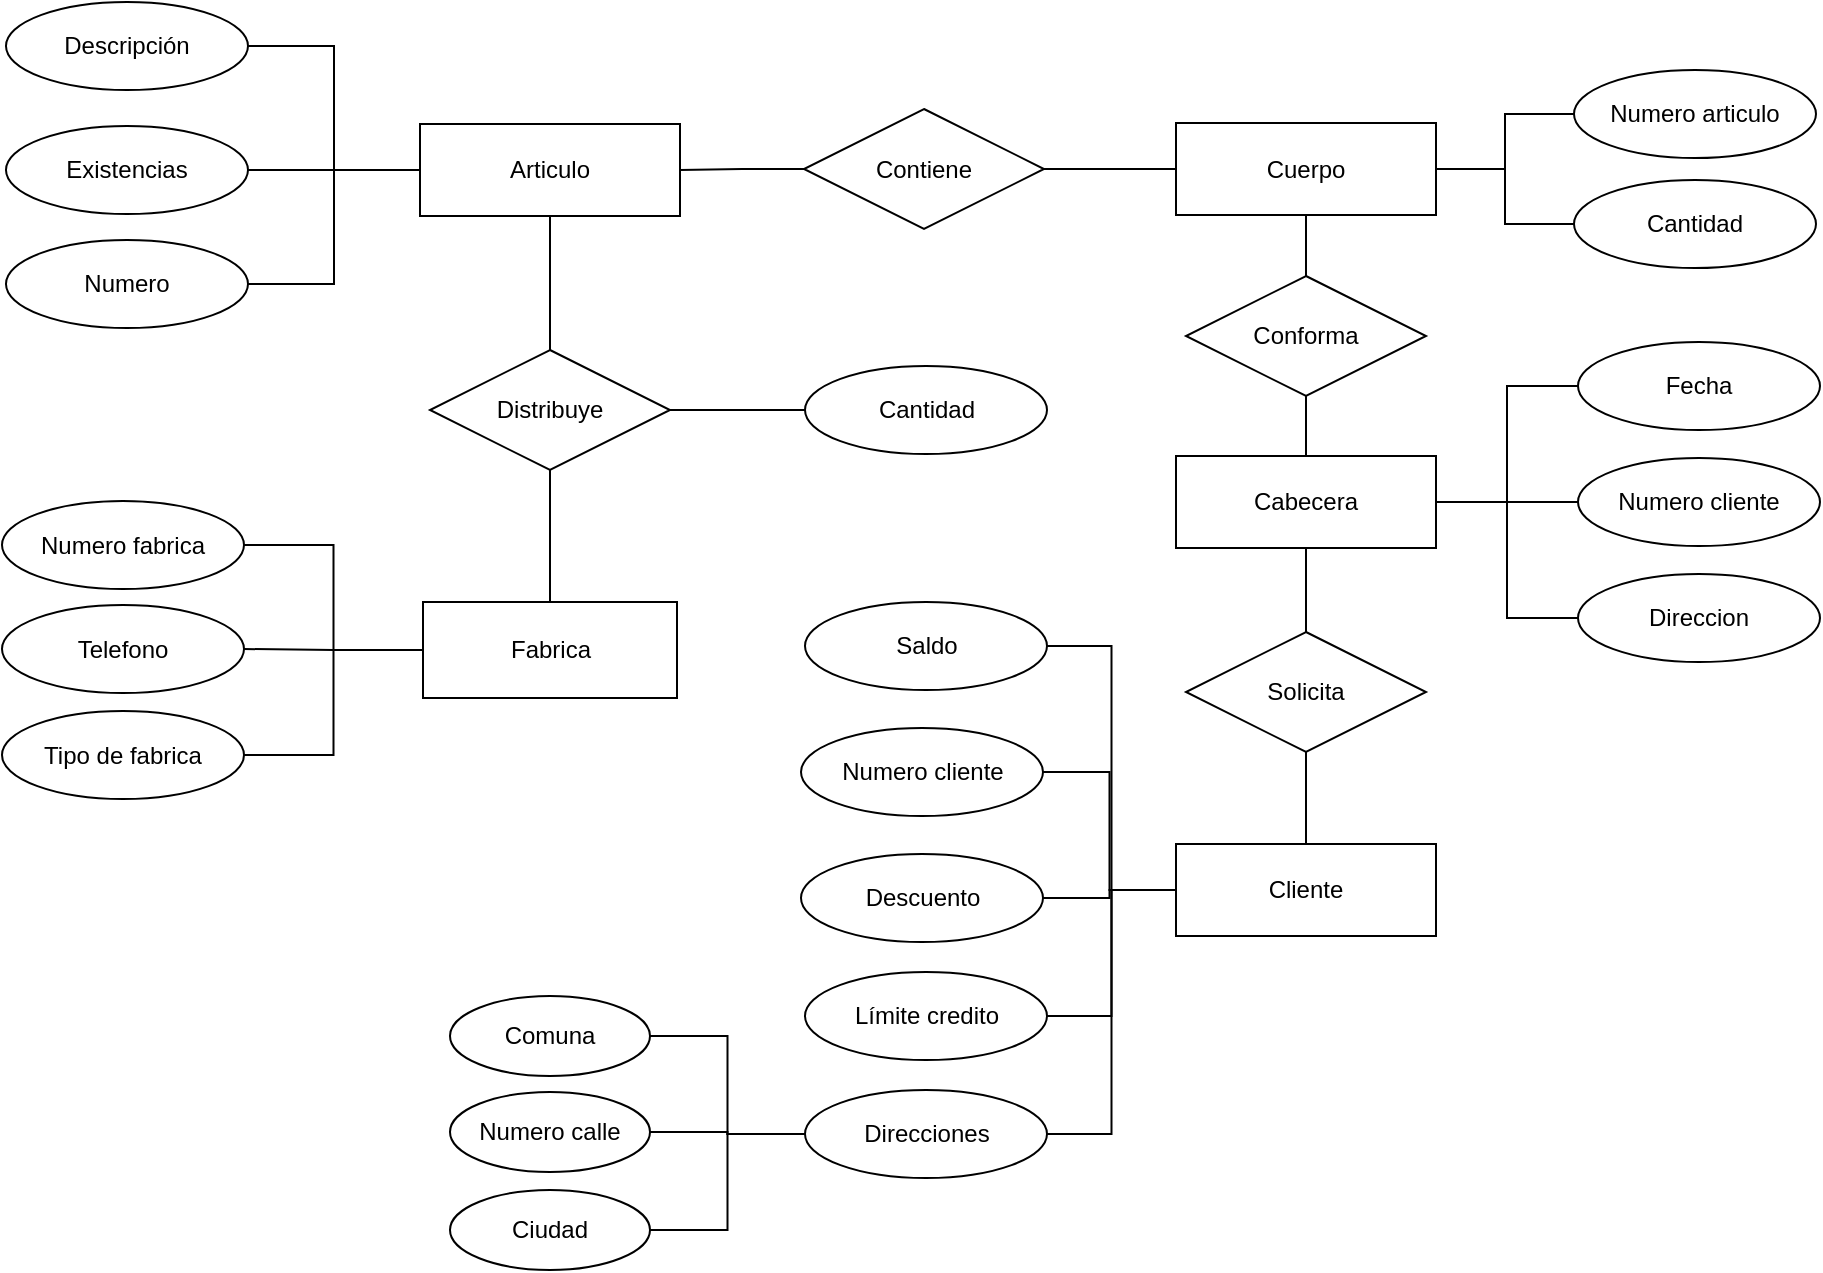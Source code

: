 <mxfile version="26.2.14">
  <diagram id="R2lEEEUBdFMjLlhIrx00" name="Page-1">
    <mxGraphModel dx="1303" dy="1818" grid="1" gridSize="10" guides="1" tooltips="1" connect="1" arrows="1" fold="1" page="1" pageScale="1" pageWidth="850" pageHeight="1100" math="0" shadow="0" extFonts="Permanent Marker^https://fonts.googleapis.com/css?family=Permanent+Marker">
      <root>
        <mxCell id="0" />
        <mxCell id="1" parent="0" />
        <mxCell id="CIyOpY6YiamUSznfoH54-117" style="edgeStyle=orthogonalEdgeStyle;shape=connector;rounded=0;orthogonalLoop=1;jettySize=auto;html=1;exitX=0;exitY=0.5;exitDx=0;exitDy=0;entryX=1;entryY=0.5;entryDx=0;entryDy=0;strokeColor=default;align=center;verticalAlign=middle;fontFamily=Helvetica;fontSize=12;fontColor=default;labelBackgroundColor=default;startFill=0;startSize=8;endArrow=none;endSize=8;" edge="1" parent="1" source="CIyOpY6YiamUSznfoH54-120" target="CIyOpY6YiamUSznfoH54-126">
          <mxGeometry relative="1" as="geometry" />
        </mxCell>
        <mxCell id="CIyOpY6YiamUSznfoH54-118" style="edgeStyle=orthogonalEdgeStyle;shape=connector;rounded=0;orthogonalLoop=1;jettySize=auto;html=1;exitX=0;exitY=0.5;exitDx=0;exitDy=0;entryX=1;entryY=0.5;entryDx=0;entryDy=0;strokeColor=default;align=center;verticalAlign=middle;fontFamily=Helvetica;fontSize=12;fontColor=default;labelBackgroundColor=default;startFill=0;startSize=8;endArrow=none;endSize=8;" edge="1" parent="1" source="CIyOpY6YiamUSznfoH54-120" target="CIyOpY6YiamUSznfoH54-124">
          <mxGeometry relative="1" as="geometry" />
        </mxCell>
        <mxCell id="CIyOpY6YiamUSznfoH54-119" style="edgeStyle=orthogonalEdgeStyle;shape=connector;rounded=0;orthogonalLoop=1;jettySize=auto;html=1;exitX=0;exitY=0.5;exitDx=0;exitDy=0;entryX=1;entryY=0.5;entryDx=0;entryDy=0;strokeColor=default;align=center;verticalAlign=middle;fontFamily=Helvetica;fontSize=12;fontColor=default;labelBackgroundColor=default;startFill=0;startSize=8;endArrow=none;endSize=8;" edge="1" parent="1" source="CIyOpY6YiamUSznfoH54-120" target="CIyOpY6YiamUSznfoH54-125">
          <mxGeometry relative="1" as="geometry" />
        </mxCell>
        <mxCell id="CIyOpY6YiamUSznfoH54-120" value="Cliente" style="rounded=0;whiteSpace=wrap;html=1;" vertex="1" parent="1">
          <mxGeometry x="637" y="401" width="130" height="46" as="geometry" />
        </mxCell>
        <mxCell id="CIyOpY6YiamUSznfoH54-121" style="edgeStyle=none;curved=1;rounded=0;orthogonalLoop=1;jettySize=auto;html=1;exitX=0.5;exitY=0;exitDx=0;exitDy=0;fontSize=12;startSize=8;endSize=8;" edge="1" parent="1" source="CIyOpY6YiamUSznfoH54-120" target="CIyOpY6YiamUSznfoH54-120">
          <mxGeometry relative="1" as="geometry" />
        </mxCell>
        <mxCell id="CIyOpY6YiamUSznfoH54-122" style="edgeStyle=orthogonalEdgeStyle;rounded=0;orthogonalLoop=1;jettySize=auto;html=1;exitX=1;exitY=0.5;exitDx=0;exitDy=0;entryX=0;entryY=0.5;entryDx=0;entryDy=0;fontSize=12;startSize=8;endSize=8;endArrow=none;startFill=0;" edge="1" parent="1" source="CIyOpY6YiamUSznfoH54-123" target="CIyOpY6YiamUSznfoH54-120">
          <mxGeometry relative="1" as="geometry" />
        </mxCell>
        <mxCell id="CIyOpY6YiamUSznfoH54-123" value="Numero cliente" style="ellipse;whiteSpace=wrap;html=1;" vertex="1" parent="1">
          <mxGeometry x="449.5" y="343" width="121" height="44" as="geometry" />
        </mxCell>
        <mxCell id="CIyOpY6YiamUSznfoH54-124" value="Direcciones" style="ellipse;whiteSpace=wrap;html=1;" vertex="1" parent="1">
          <mxGeometry x="451.5" y="524" width="121" height="44" as="geometry" />
        </mxCell>
        <mxCell id="CIyOpY6YiamUSznfoH54-125" value="Saldo" style="ellipse;whiteSpace=wrap;html=1;" vertex="1" parent="1">
          <mxGeometry x="451.5" y="280" width="121" height="44" as="geometry" />
        </mxCell>
        <mxCell id="CIyOpY6YiamUSznfoH54-126" value="Límite credito" style="ellipse;whiteSpace=wrap;html=1;" vertex="1" parent="1">
          <mxGeometry x="451.5" y="465" width="121" height="44" as="geometry" />
        </mxCell>
        <mxCell id="CIyOpY6YiamUSznfoH54-127" style="edgeStyle=orthogonalEdgeStyle;shape=connector;rounded=0;orthogonalLoop=1;jettySize=auto;html=1;exitX=1;exitY=0.5;exitDx=0;exitDy=0;entryX=0;entryY=0.5;entryDx=0;entryDy=0;strokeColor=default;align=center;verticalAlign=middle;fontFamily=Helvetica;fontSize=12;fontColor=default;labelBackgroundColor=default;startFill=0;startSize=8;endArrow=none;endSize=8;" edge="1" parent="1" source="CIyOpY6YiamUSznfoH54-128" target="CIyOpY6YiamUSznfoH54-120">
          <mxGeometry relative="1" as="geometry" />
        </mxCell>
        <mxCell id="CIyOpY6YiamUSznfoH54-128" value="Descuento" style="ellipse;whiteSpace=wrap;html=1;" vertex="1" parent="1">
          <mxGeometry x="449.5" y="406" width="121" height="44" as="geometry" />
        </mxCell>
        <mxCell id="CIyOpY6YiamUSznfoH54-129" style="edgeStyle=orthogonalEdgeStyle;shape=connector;rounded=0;orthogonalLoop=1;jettySize=auto;html=1;exitX=0;exitY=0.5;exitDx=0;exitDy=0;entryX=1;entryY=0.5;entryDx=0;entryDy=0;strokeColor=default;align=center;verticalAlign=middle;fontFamily=Helvetica;fontSize=12;fontColor=default;labelBackgroundColor=default;startFill=0;startSize=8;endArrow=none;endSize=8;" edge="1" parent="1" source="CIyOpY6YiamUSznfoH54-131" target="CIyOpY6YiamUSznfoH54-132">
          <mxGeometry relative="1" as="geometry" />
        </mxCell>
        <mxCell id="CIyOpY6YiamUSznfoH54-130" style="edgeStyle=orthogonalEdgeStyle;shape=connector;rounded=0;orthogonalLoop=1;jettySize=auto;html=1;exitX=0.5;exitY=1;exitDx=0;exitDy=0;entryX=0.5;entryY=0;entryDx=0;entryDy=0;strokeColor=default;align=center;verticalAlign=middle;fontFamily=Helvetica;fontSize=12;fontColor=default;labelBackgroundColor=default;startFill=0;startSize=8;endArrow=none;endSize=8;" edge="1" parent="1" source="CIyOpY6YiamUSznfoH54-131" target="CIyOpY6YiamUSznfoH54-173">
          <mxGeometry relative="1" as="geometry" />
        </mxCell>
        <mxCell id="CIyOpY6YiamUSznfoH54-131" value="Articulo" style="rounded=0;whiteSpace=wrap;html=1;" vertex="1" parent="1">
          <mxGeometry x="259" y="41" width="130" height="46" as="geometry" />
        </mxCell>
        <mxCell id="CIyOpY6YiamUSznfoH54-132" value="Numero" style="ellipse;whiteSpace=wrap;html=1;" vertex="1" parent="1">
          <mxGeometry x="52" y="99" width="121" height="44" as="geometry" />
        </mxCell>
        <mxCell id="CIyOpY6YiamUSznfoH54-133" style="edgeStyle=orthogonalEdgeStyle;shape=connector;rounded=0;orthogonalLoop=1;jettySize=auto;html=1;exitX=1;exitY=0.5;exitDx=0;exitDy=0;entryX=0;entryY=0.5;entryDx=0;entryDy=0;strokeColor=default;align=center;verticalAlign=middle;fontFamily=Helvetica;fontSize=12;fontColor=default;labelBackgroundColor=default;startFill=0;startSize=8;endArrow=none;endSize=8;" edge="1" parent="1" source="CIyOpY6YiamUSznfoH54-136" target="CIyOpY6YiamUSznfoH54-144">
          <mxGeometry relative="1" as="geometry" />
        </mxCell>
        <mxCell id="CIyOpY6YiamUSznfoH54-134" style="edgeStyle=orthogonalEdgeStyle;shape=connector;rounded=0;orthogonalLoop=1;jettySize=auto;html=1;exitX=1;exitY=0.5;exitDx=0;exitDy=0;entryX=0;entryY=0.5;entryDx=0;entryDy=0;strokeColor=default;align=center;verticalAlign=middle;fontFamily=Helvetica;fontSize=12;fontColor=default;labelBackgroundColor=default;startFill=0;startSize=8;endArrow=none;endSize=8;" edge="1" parent="1" source="CIyOpY6YiamUSznfoH54-136" target="CIyOpY6YiamUSznfoH54-143">
          <mxGeometry relative="1" as="geometry" />
        </mxCell>
        <mxCell id="CIyOpY6YiamUSznfoH54-135" style="edgeStyle=orthogonalEdgeStyle;shape=connector;rounded=0;orthogonalLoop=1;jettySize=auto;html=1;exitX=0.5;exitY=1;exitDx=0;exitDy=0;entryX=0.5;entryY=0;entryDx=0;entryDy=0;strokeColor=default;align=center;verticalAlign=middle;fontFamily=Helvetica;fontSize=12;fontColor=default;labelBackgroundColor=default;startFill=0;startSize=8;endArrow=none;endSize=8;" edge="1" parent="1" source="CIyOpY6YiamUSznfoH54-136" target="CIyOpY6YiamUSznfoH54-167">
          <mxGeometry relative="1" as="geometry" />
        </mxCell>
        <mxCell id="CIyOpY6YiamUSznfoH54-136" value="Cabecera" style="rounded=0;whiteSpace=wrap;html=1;" vertex="1" parent="1">
          <mxGeometry x="637" y="207" width="130" height="46" as="geometry" />
        </mxCell>
        <mxCell id="CIyOpY6YiamUSznfoH54-137" style="edgeStyle=orthogonalEdgeStyle;shape=connector;rounded=0;orthogonalLoop=1;jettySize=auto;html=1;exitX=1;exitY=0.5;exitDx=0;exitDy=0;entryX=0;entryY=0.5;entryDx=0;entryDy=0;strokeColor=default;align=center;verticalAlign=middle;fontFamily=Helvetica;fontSize=12;fontColor=default;labelBackgroundColor=default;startFill=0;startSize=8;endArrow=none;endSize=8;" edge="1" parent="1" source="CIyOpY6YiamUSznfoH54-140" target="CIyOpY6YiamUSznfoH54-145">
          <mxGeometry relative="1" as="geometry" />
        </mxCell>
        <mxCell id="CIyOpY6YiamUSznfoH54-138" style="edgeStyle=orthogonalEdgeStyle;shape=connector;rounded=0;orthogonalLoop=1;jettySize=auto;html=1;exitX=0.5;exitY=1;exitDx=0;exitDy=0;strokeColor=default;align=center;verticalAlign=middle;fontFamily=Helvetica;fontSize=12;fontColor=default;labelBackgroundColor=default;startFill=0;startSize=8;endArrow=none;endSize=8;" edge="1" parent="1" source="CIyOpY6YiamUSznfoH54-140" target="CIyOpY6YiamUSznfoH54-169">
          <mxGeometry relative="1" as="geometry" />
        </mxCell>
        <mxCell id="CIyOpY6YiamUSznfoH54-139" style="edgeStyle=orthogonalEdgeStyle;shape=connector;rounded=0;orthogonalLoop=1;jettySize=auto;html=1;exitX=0;exitY=0.5;exitDx=0;exitDy=0;entryX=1;entryY=0.5;entryDx=0;entryDy=0;strokeColor=default;align=center;verticalAlign=middle;fontFamily=Helvetica;fontSize=12;fontColor=default;labelBackgroundColor=default;startFill=0;startSize=8;endArrow=none;endSize=8;" edge="1" parent="1" source="CIyOpY6YiamUSznfoH54-140" target="CIyOpY6YiamUSznfoH54-171">
          <mxGeometry relative="1" as="geometry" />
        </mxCell>
        <mxCell id="CIyOpY6YiamUSznfoH54-140" value="Cuerpo" style="rounded=0;whiteSpace=wrap;html=1;" vertex="1" parent="1">
          <mxGeometry x="637" y="40.5" width="130" height="46" as="geometry" />
        </mxCell>
        <mxCell id="CIyOpY6YiamUSznfoH54-141" style="edgeStyle=orthogonalEdgeStyle;shape=connector;rounded=0;orthogonalLoop=1;jettySize=auto;html=1;exitX=0;exitY=0.5;exitDx=0;exitDy=0;entryX=1;entryY=0.5;entryDx=0;entryDy=0;strokeColor=default;align=center;verticalAlign=middle;fontFamily=Helvetica;fontSize=12;fontColor=default;labelBackgroundColor=default;startFill=0;startSize=8;endArrow=none;endSize=8;" edge="1" parent="1" source="CIyOpY6YiamUSznfoH54-142" target="CIyOpY6YiamUSznfoH54-136">
          <mxGeometry relative="1" as="geometry" />
        </mxCell>
        <mxCell id="CIyOpY6YiamUSznfoH54-142" value="Numero cliente" style="ellipse;whiteSpace=wrap;html=1;" vertex="1" parent="1">
          <mxGeometry x="838" y="208" width="121" height="44" as="geometry" />
        </mxCell>
        <mxCell id="CIyOpY6YiamUSznfoH54-143" value="Direccion" style="ellipse;whiteSpace=wrap;html=1;" vertex="1" parent="1">
          <mxGeometry x="838" y="266" width="121" height="44" as="geometry" />
        </mxCell>
        <mxCell id="CIyOpY6YiamUSznfoH54-144" value="Fecha" style="ellipse;whiteSpace=wrap;html=1;" vertex="1" parent="1">
          <mxGeometry x="838" y="150" width="121" height="44" as="geometry" />
        </mxCell>
        <mxCell id="CIyOpY6YiamUSznfoH54-145" value="Numero articulo" style="ellipse;whiteSpace=wrap;html=1;" vertex="1" parent="1">
          <mxGeometry x="836" y="14" width="121" height="44" as="geometry" />
        </mxCell>
        <mxCell id="CIyOpY6YiamUSznfoH54-146" style="edgeStyle=orthogonalEdgeStyle;shape=connector;rounded=0;orthogonalLoop=1;jettySize=auto;html=1;exitX=0;exitY=0.5;exitDx=0;exitDy=0;entryX=1;entryY=0.5;entryDx=0;entryDy=0;strokeColor=default;align=center;verticalAlign=middle;fontFamily=Helvetica;fontSize=12;fontColor=default;labelBackgroundColor=default;startFill=0;startSize=8;endArrow=none;endSize=8;" edge="1" parent="1" source="CIyOpY6YiamUSznfoH54-147" target="CIyOpY6YiamUSznfoH54-140">
          <mxGeometry relative="1" as="geometry" />
        </mxCell>
        <mxCell id="CIyOpY6YiamUSznfoH54-147" value="Cantidad" style="ellipse;whiteSpace=wrap;html=1;" vertex="1" parent="1">
          <mxGeometry x="836" y="69" width="121" height="44" as="geometry" />
        </mxCell>
        <mxCell id="CIyOpY6YiamUSznfoH54-148" style="edgeStyle=orthogonalEdgeStyle;shape=connector;rounded=0;orthogonalLoop=1;jettySize=auto;html=1;exitX=0;exitY=0.5;exitDx=0;exitDy=0;entryX=1;entryY=0.5;entryDx=0;entryDy=0;strokeColor=default;align=center;verticalAlign=middle;fontFamily=Helvetica;fontSize=12;fontColor=default;labelBackgroundColor=default;startFill=0;startSize=8;endArrow=none;endSize=8;" edge="1" parent="1" source="CIyOpY6YiamUSznfoH54-152" target="CIyOpY6YiamUSznfoH54-161">
          <mxGeometry relative="1" as="geometry" />
        </mxCell>
        <mxCell id="CIyOpY6YiamUSznfoH54-149" style="edgeStyle=orthogonalEdgeStyle;shape=connector;rounded=0;orthogonalLoop=1;jettySize=auto;html=1;exitX=0;exitY=0.5;exitDx=0;exitDy=0;entryX=1;entryY=0.5;entryDx=0;entryDy=0;strokeColor=default;align=center;verticalAlign=middle;fontFamily=Helvetica;fontSize=12;fontColor=default;labelBackgroundColor=default;startFill=0;startSize=8;endArrow=none;endSize=8;" edge="1" parent="1" source="CIyOpY6YiamUSznfoH54-152" target="CIyOpY6YiamUSznfoH54-153">
          <mxGeometry relative="1" as="geometry" />
        </mxCell>
        <mxCell id="CIyOpY6YiamUSznfoH54-150" style="edgeStyle=orthogonalEdgeStyle;shape=connector;rounded=0;orthogonalLoop=1;jettySize=auto;html=1;exitX=0;exitY=0.5;exitDx=0;exitDy=0;entryX=1;entryY=0.5;entryDx=0;entryDy=0;strokeColor=default;align=center;verticalAlign=middle;fontFamily=Helvetica;fontSize=12;fontColor=default;labelBackgroundColor=default;startFill=0;startSize=8;endArrow=none;endSize=8;" edge="1" parent="1" source="CIyOpY6YiamUSznfoH54-152" target="CIyOpY6YiamUSznfoH54-160">
          <mxGeometry relative="1" as="geometry" />
        </mxCell>
        <mxCell id="CIyOpY6YiamUSznfoH54-151" style="edgeStyle=orthogonalEdgeStyle;shape=connector;rounded=0;orthogonalLoop=1;jettySize=auto;html=1;exitX=0.5;exitY=0;exitDx=0;exitDy=0;entryX=0.5;entryY=1;entryDx=0;entryDy=0;strokeColor=default;align=center;verticalAlign=middle;fontFamily=Helvetica;fontSize=12;fontColor=default;labelBackgroundColor=default;startFill=0;startSize=8;endArrow=none;endSize=8;" edge="1" parent="1" source="CIyOpY6YiamUSznfoH54-152" target="CIyOpY6YiamUSznfoH54-173">
          <mxGeometry relative="1" as="geometry" />
        </mxCell>
        <mxCell id="CIyOpY6YiamUSznfoH54-152" value="Fabrica" style="whiteSpace=wrap;html=1;align=center;fontFamily=Helvetica;fontSize=12;fontColor=default;labelBackgroundColor=default;" vertex="1" parent="1">
          <mxGeometry x="260.5" y="280" width="127" height="48" as="geometry" />
        </mxCell>
        <mxCell id="CIyOpY6YiamUSznfoH54-153" value="Telefono" style="ellipse;whiteSpace=wrap;html=1;" vertex="1" parent="1">
          <mxGeometry x="50" y="281.5" width="121" height="44" as="geometry" />
        </mxCell>
        <mxCell id="CIyOpY6YiamUSznfoH54-154" style="edgeStyle=orthogonalEdgeStyle;shape=connector;rounded=0;orthogonalLoop=1;jettySize=auto;html=1;exitX=1;exitY=0.5;exitDx=0;exitDy=0;entryX=0;entryY=0.5;entryDx=0;entryDy=0;strokeColor=default;align=center;verticalAlign=middle;fontFamily=Helvetica;fontSize=12;fontColor=default;labelBackgroundColor=default;startFill=0;startSize=8;endArrow=none;endSize=8;" edge="1" parent="1" source="CIyOpY6YiamUSznfoH54-155" target="CIyOpY6YiamUSznfoH54-124">
          <mxGeometry relative="1" as="geometry" />
        </mxCell>
        <mxCell id="CIyOpY6YiamUSznfoH54-155" value="Numero calle" style="ellipse;whiteSpace=wrap;html=1;align=center;fontFamily=Helvetica;fontSize=12;fontColor=default;labelBackgroundColor=default;" vertex="1" parent="1">
          <mxGeometry x="274" y="525" width="100" height="40" as="geometry" />
        </mxCell>
        <mxCell id="CIyOpY6YiamUSznfoH54-156" style="edgeStyle=orthogonalEdgeStyle;shape=connector;rounded=0;orthogonalLoop=1;jettySize=auto;html=1;exitX=1;exitY=0.5;exitDx=0;exitDy=0;entryX=0;entryY=0.5;entryDx=0;entryDy=0;strokeColor=default;align=center;verticalAlign=middle;fontFamily=Helvetica;fontSize=12;fontColor=default;labelBackgroundColor=default;startFill=0;startSize=8;endArrow=none;endSize=8;" edge="1" parent="1" source="CIyOpY6YiamUSznfoH54-157" target="CIyOpY6YiamUSznfoH54-124">
          <mxGeometry relative="1" as="geometry" />
        </mxCell>
        <mxCell id="CIyOpY6YiamUSznfoH54-157" value="Comuna" style="ellipse;whiteSpace=wrap;html=1;align=center;fontFamily=Helvetica;fontSize=12;fontColor=default;labelBackgroundColor=default;" vertex="1" parent="1">
          <mxGeometry x="274" y="477" width="100" height="40" as="geometry" />
        </mxCell>
        <mxCell id="CIyOpY6YiamUSznfoH54-158" style="edgeStyle=orthogonalEdgeStyle;shape=connector;rounded=0;orthogonalLoop=1;jettySize=auto;html=1;exitX=1;exitY=0.5;exitDx=0;exitDy=0;entryX=0;entryY=0.5;entryDx=0;entryDy=0;strokeColor=default;align=center;verticalAlign=middle;fontFamily=Helvetica;fontSize=12;fontColor=default;labelBackgroundColor=default;startFill=0;startSize=8;endArrow=none;endSize=8;" edge="1" parent="1" source="CIyOpY6YiamUSznfoH54-159" target="CIyOpY6YiamUSznfoH54-124">
          <mxGeometry relative="1" as="geometry" />
        </mxCell>
        <mxCell id="CIyOpY6YiamUSznfoH54-159" value="Ciudad" style="ellipse;whiteSpace=wrap;html=1;align=center;fontFamily=Helvetica;fontSize=12;fontColor=default;labelBackgroundColor=default;" vertex="1" parent="1">
          <mxGeometry x="274" y="574" width="100" height="40" as="geometry" />
        </mxCell>
        <mxCell id="CIyOpY6YiamUSznfoH54-160" value="Tipo de fabrica" style="ellipse;whiteSpace=wrap;html=1;" vertex="1" parent="1">
          <mxGeometry x="50" y="334.5" width="121" height="44" as="geometry" />
        </mxCell>
        <mxCell id="CIyOpY6YiamUSznfoH54-161" value="Numero fabrica" style="ellipse;whiteSpace=wrap;html=1;" vertex="1" parent="1">
          <mxGeometry x="50" y="229.5" width="121" height="44" as="geometry" />
        </mxCell>
        <mxCell id="CIyOpY6YiamUSznfoH54-162" style="edgeStyle=orthogonalEdgeStyle;shape=connector;rounded=0;orthogonalLoop=1;jettySize=auto;html=1;exitX=1;exitY=0.5;exitDx=0;exitDy=0;entryX=0;entryY=0.5;entryDx=0;entryDy=0;strokeColor=default;align=center;verticalAlign=middle;fontFamily=Helvetica;fontSize=12;fontColor=default;labelBackgroundColor=default;startFill=0;startSize=8;endArrow=none;endSize=8;" edge="1" parent="1" source="CIyOpY6YiamUSznfoH54-163" target="CIyOpY6YiamUSznfoH54-131">
          <mxGeometry relative="1" as="geometry" />
        </mxCell>
        <mxCell id="CIyOpY6YiamUSznfoH54-163" value="Existencias" style="ellipse;whiteSpace=wrap;html=1;" vertex="1" parent="1">
          <mxGeometry x="52" y="42" width="121" height="44" as="geometry" />
        </mxCell>
        <mxCell id="CIyOpY6YiamUSznfoH54-164" style="edgeStyle=orthogonalEdgeStyle;shape=connector;rounded=0;orthogonalLoop=1;jettySize=auto;html=1;exitX=1;exitY=0.5;exitDx=0;exitDy=0;entryX=0;entryY=0.5;entryDx=0;entryDy=0;strokeColor=default;align=center;verticalAlign=middle;fontFamily=Helvetica;fontSize=12;fontColor=default;labelBackgroundColor=default;startFill=0;startSize=8;endArrow=none;endSize=8;" edge="1" parent="1" source="CIyOpY6YiamUSznfoH54-165" target="CIyOpY6YiamUSznfoH54-131">
          <mxGeometry relative="1" as="geometry" />
        </mxCell>
        <mxCell id="CIyOpY6YiamUSznfoH54-165" value="Descripción" style="ellipse;whiteSpace=wrap;html=1;" vertex="1" parent="1">
          <mxGeometry x="52" y="-20" width="121" height="44" as="geometry" />
        </mxCell>
        <mxCell id="CIyOpY6YiamUSznfoH54-166" style="edgeStyle=orthogonalEdgeStyle;shape=connector;rounded=0;orthogonalLoop=1;jettySize=auto;html=1;exitX=0.5;exitY=1;exitDx=0;exitDy=0;entryX=0.5;entryY=0;entryDx=0;entryDy=0;strokeColor=default;align=center;verticalAlign=middle;fontFamily=Helvetica;fontSize=12;fontColor=default;labelBackgroundColor=default;startFill=0;startSize=8;endArrow=none;endSize=8;" edge="1" parent="1" source="CIyOpY6YiamUSznfoH54-167" target="CIyOpY6YiamUSznfoH54-120">
          <mxGeometry relative="1" as="geometry" />
        </mxCell>
        <mxCell id="CIyOpY6YiamUSznfoH54-167" value="Solicita" style="shape=rhombus;perimeter=rhombusPerimeter;whiteSpace=wrap;html=1;align=center;fontFamily=Helvetica;fontSize=12;fontColor=default;labelBackgroundColor=default;" vertex="1" parent="1">
          <mxGeometry x="642" y="295" width="120" height="60" as="geometry" />
        </mxCell>
        <mxCell id="CIyOpY6YiamUSznfoH54-168" style="edgeStyle=orthogonalEdgeStyle;shape=connector;rounded=0;orthogonalLoop=1;jettySize=auto;html=1;exitX=0.5;exitY=1;exitDx=0;exitDy=0;entryX=0.5;entryY=0;entryDx=0;entryDy=0;strokeColor=default;align=center;verticalAlign=middle;fontFamily=Helvetica;fontSize=12;fontColor=default;labelBackgroundColor=default;startFill=0;startSize=8;endArrow=none;endSize=8;" edge="1" parent="1" source="CIyOpY6YiamUSznfoH54-169" target="CIyOpY6YiamUSznfoH54-136">
          <mxGeometry relative="1" as="geometry" />
        </mxCell>
        <mxCell id="CIyOpY6YiamUSznfoH54-169" value="Conforma" style="shape=rhombus;perimeter=rhombusPerimeter;whiteSpace=wrap;html=1;align=center;fontFamily=Helvetica;fontSize=12;fontColor=default;labelBackgroundColor=default;" vertex="1" parent="1">
          <mxGeometry x="642" y="117" width="120" height="60" as="geometry" />
        </mxCell>
        <mxCell id="CIyOpY6YiamUSznfoH54-170" style="edgeStyle=orthogonalEdgeStyle;shape=connector;rounded=0;orthogonalLoop=1;jettySize=auto;html=1;exitX=0;exitY=0.5;exitDx=0;exitDy=0;entryX=1;entryY=0.5;entryDx=0;entryDy=0;strokeColor=default;align=center;verticalAlign=middle;fontFamily=Helvetica;fontSize=12;fontColor=default;labelBackgroundColor=default;startFill=0;startSize=8;endArrow=none;endSize=8;" edge="1" parent="1" source="CIyOpY6YiamUSznfoH54-171" target="CIyOpY6YiamUSznfoH54-131">
          <mxGeometry relative="1" as="geometry" />
        </mxCell>
        <mxCell id="CIyOpY6YiamUSznfoH54-171" value="Contiene" style="shape=rhombus;perimeter=rhombusPerimeter;whiteSpace=wrap;html=1;align=center;fontFamily=Helvetica;fontSize=12;fontColor=default;labelBackgroundColor=default;" vertex="1" parent="1">
          <mxGeometry x="451" y="33.5" width="120" height="60" as="geometry" />
        </mxCell>
        <mxCell id="CIyOpY6YiamUSznfoH54-172" style="edgeStyle=orthogonalEdgeStyle;shape=connector;rounded=0;orthogonalLoop=1;jettySize=auto;html=1;exitX=1;exitY=0.5;exitDx=0;exitDy=0;strokeColor=default;align=center;verticalAlign=middle;fontFamily=Helvetica;fontSize=12;fontColor=default;labelBackgroundColor=default;startFill=0;startSize=8;endArrow=none;endSize=8;" edge="1" parent="1" source="CIyOpY6YiamUSznfoH54-173" target="CIyOpY6YiamUSznfoH54-174">
          <mxGeometry relative="1" as="geometry" />
        </mxCell>
        <mxCell id="CIyOpY6YiamUSznfoH54-173" value="Distribuye" style="shape=rhombus;perimeter=rhombusPerimeter;whiteSpace=wrap;html=1;align=center;fontFamily=Helvetica;fontSize=12;fontColor=default;labelBackgroundColor=default;" vertex="1" parent="1">
          <mxGeometry x="264" y="154" width="120" height="60" as="geometry" />
        </mxCell>
        <mxCell id="CIyOpY6YiamUSznfoH54-174" value="Cantidad" style="ellipse;whiteSpace=wrap;html=1;" vertex="1" parent="1">
          <mxGeometry x="451.5" y="162" width="121" height="44" as="geometry" />
        </mxCell>
      </root>
    </mxGraphModel>
  </diagram>
</mxfile>
